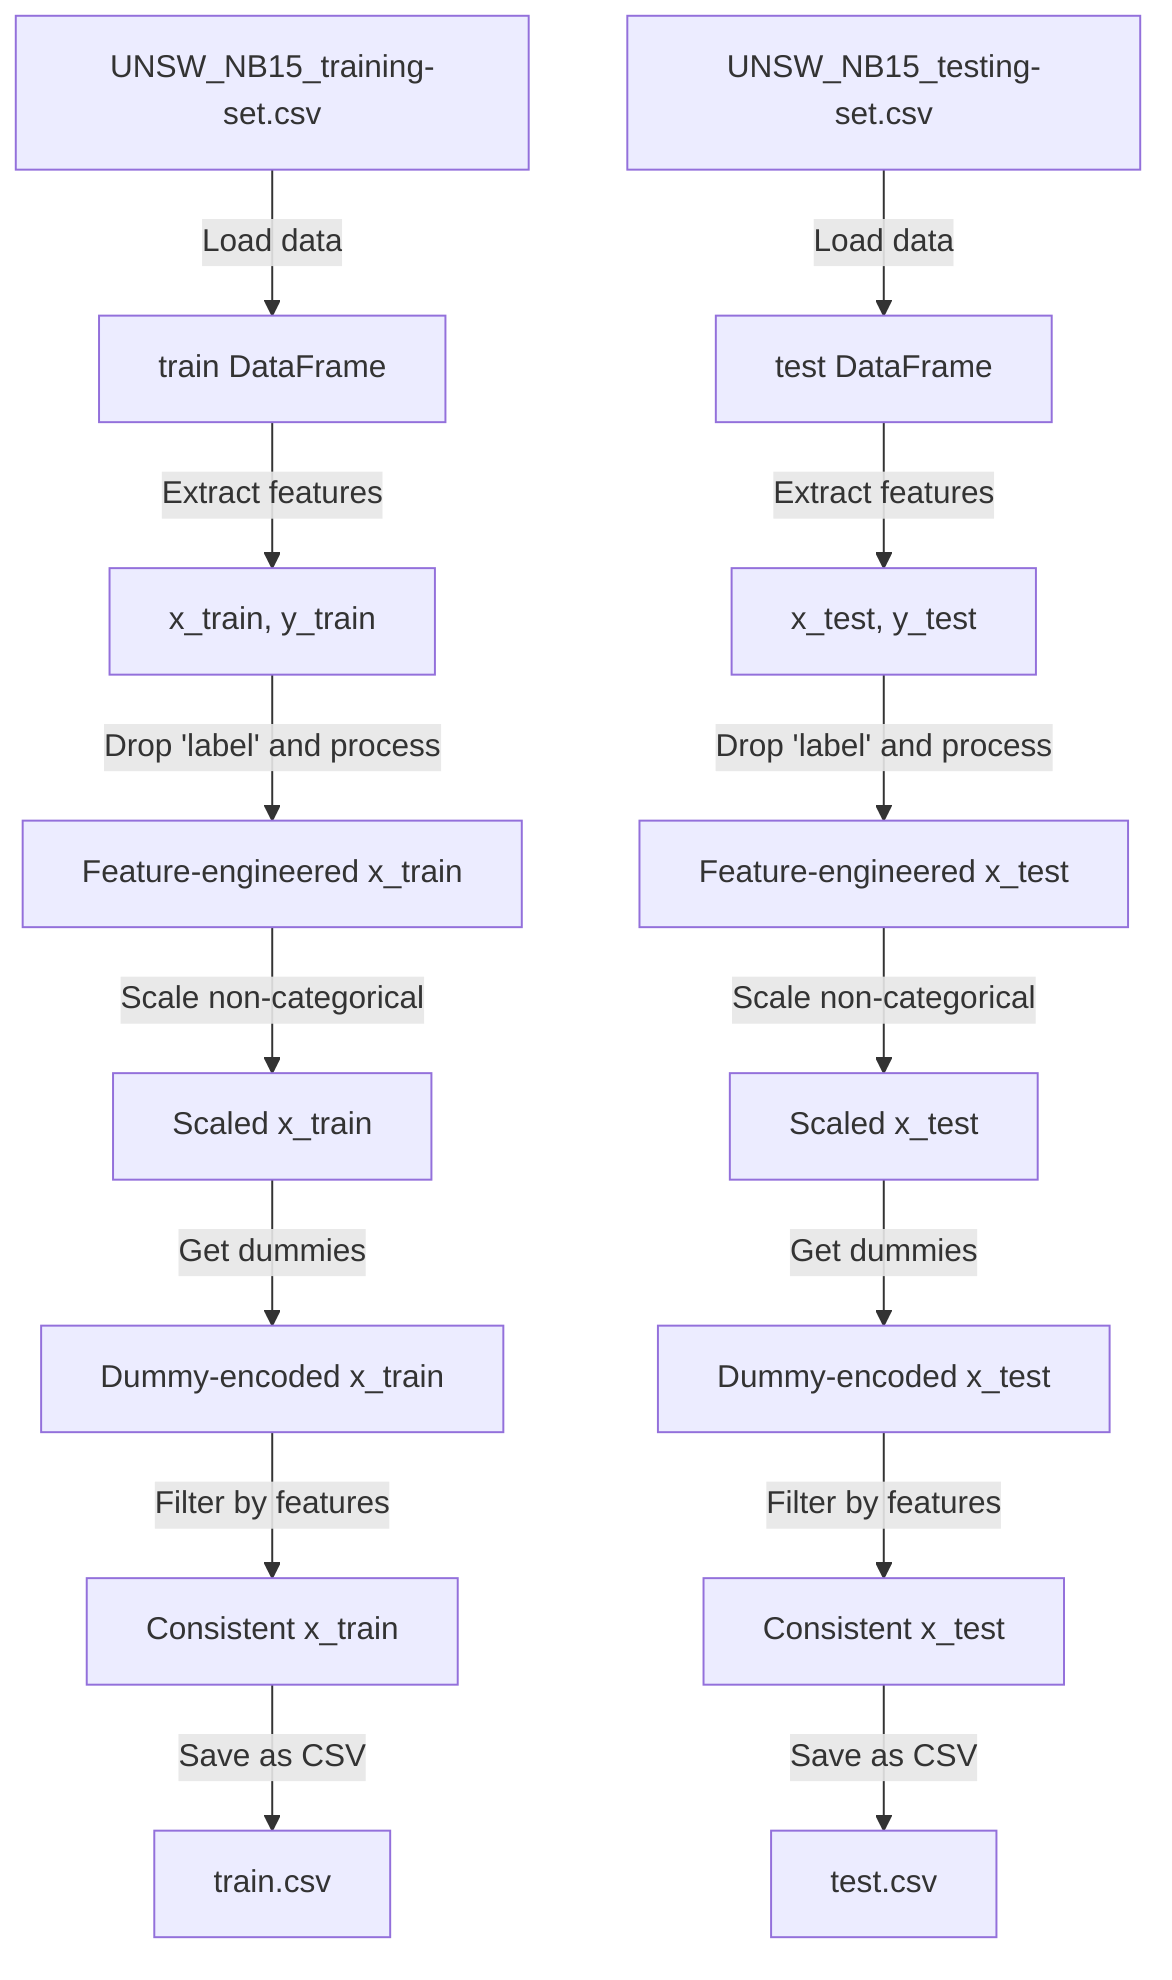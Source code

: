 flowchart TD
    %% Data Sources
    A[UNSW_NB15_training-set.csv] -->|Load data| B[train DataFrame]
    C[UNSW_NB15_testing-set.csv] -->|Load data| D[test DataFrame]

    %% Data Preparation and Processing
    B -->|Extract features| E[x_train, y_train]
    D -->|Extract features| F[x_test, y_test]

    %% Feature Engineering
    E -->|Drop 'label' and process| G[Feature-engineered x_train]
    F -->|Drop 'label' and process| H[Feature-engineered x_test]

    %% Scaling
    G -->|Scale non-categorical| I[Scaled x_train]
    H -->|Scale non-categorical| J[Scaled x_test]

    %% Convert to Dummy Variables
    I -->|Get dummies| K[Dummy-encoded x_train]
    J -->|Get dummies| L[Dummy-encoded x_test]

    %% Consistent Features
    K -->|Filter by features| M[Consistent x_train]
    L -->|Filter by features| N[Consistent x_test]

    %% Save Processed Data
    M -->|Save as CSV| O[train.csv]
    N -->|Save as CSV| P[test.csv]